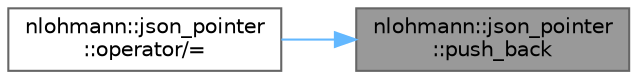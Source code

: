 digraph "nlohmann::json_pointer::push_back"
{
 // LATEX_PDF_SIZE
  bgcolor="transparent";
  edge [fontname=Helvetica,fontsize=10,labelfontname=Helvetica,labelfontsize=10];
  node [fontname=Helvetica,fontsize=10,shape=box,height=0.2,width=0.4];
  rankdir="RL";
  Node1 [id="Node000001",label="nlohmann::json_pointer\l::push_back",height=0.2,width=0.4,color="gray40", fillcolor="grey60", style="filled", fontcolor="black",tooltip="append an unescaped token at the end of the reference pointer"];
  Node1 -> Node2 [id="edge3_Node000001_Node000002",dir="back",color="steelblue1",style="solid",tooltip=" "];
  Node2 [id="Node000002",label="nlohmann::json_pointer\l::operator/=",height=0.2,width=0.4,color="grey40", fillcolor="white", style="filled",URL="$classnlohmann_1_1json__pointer.html#adf64bf6e57ffed9e3bb4d90f3e9549da",tooltip="append an unescaped reference token at the end of this JSON pointer"];
}
